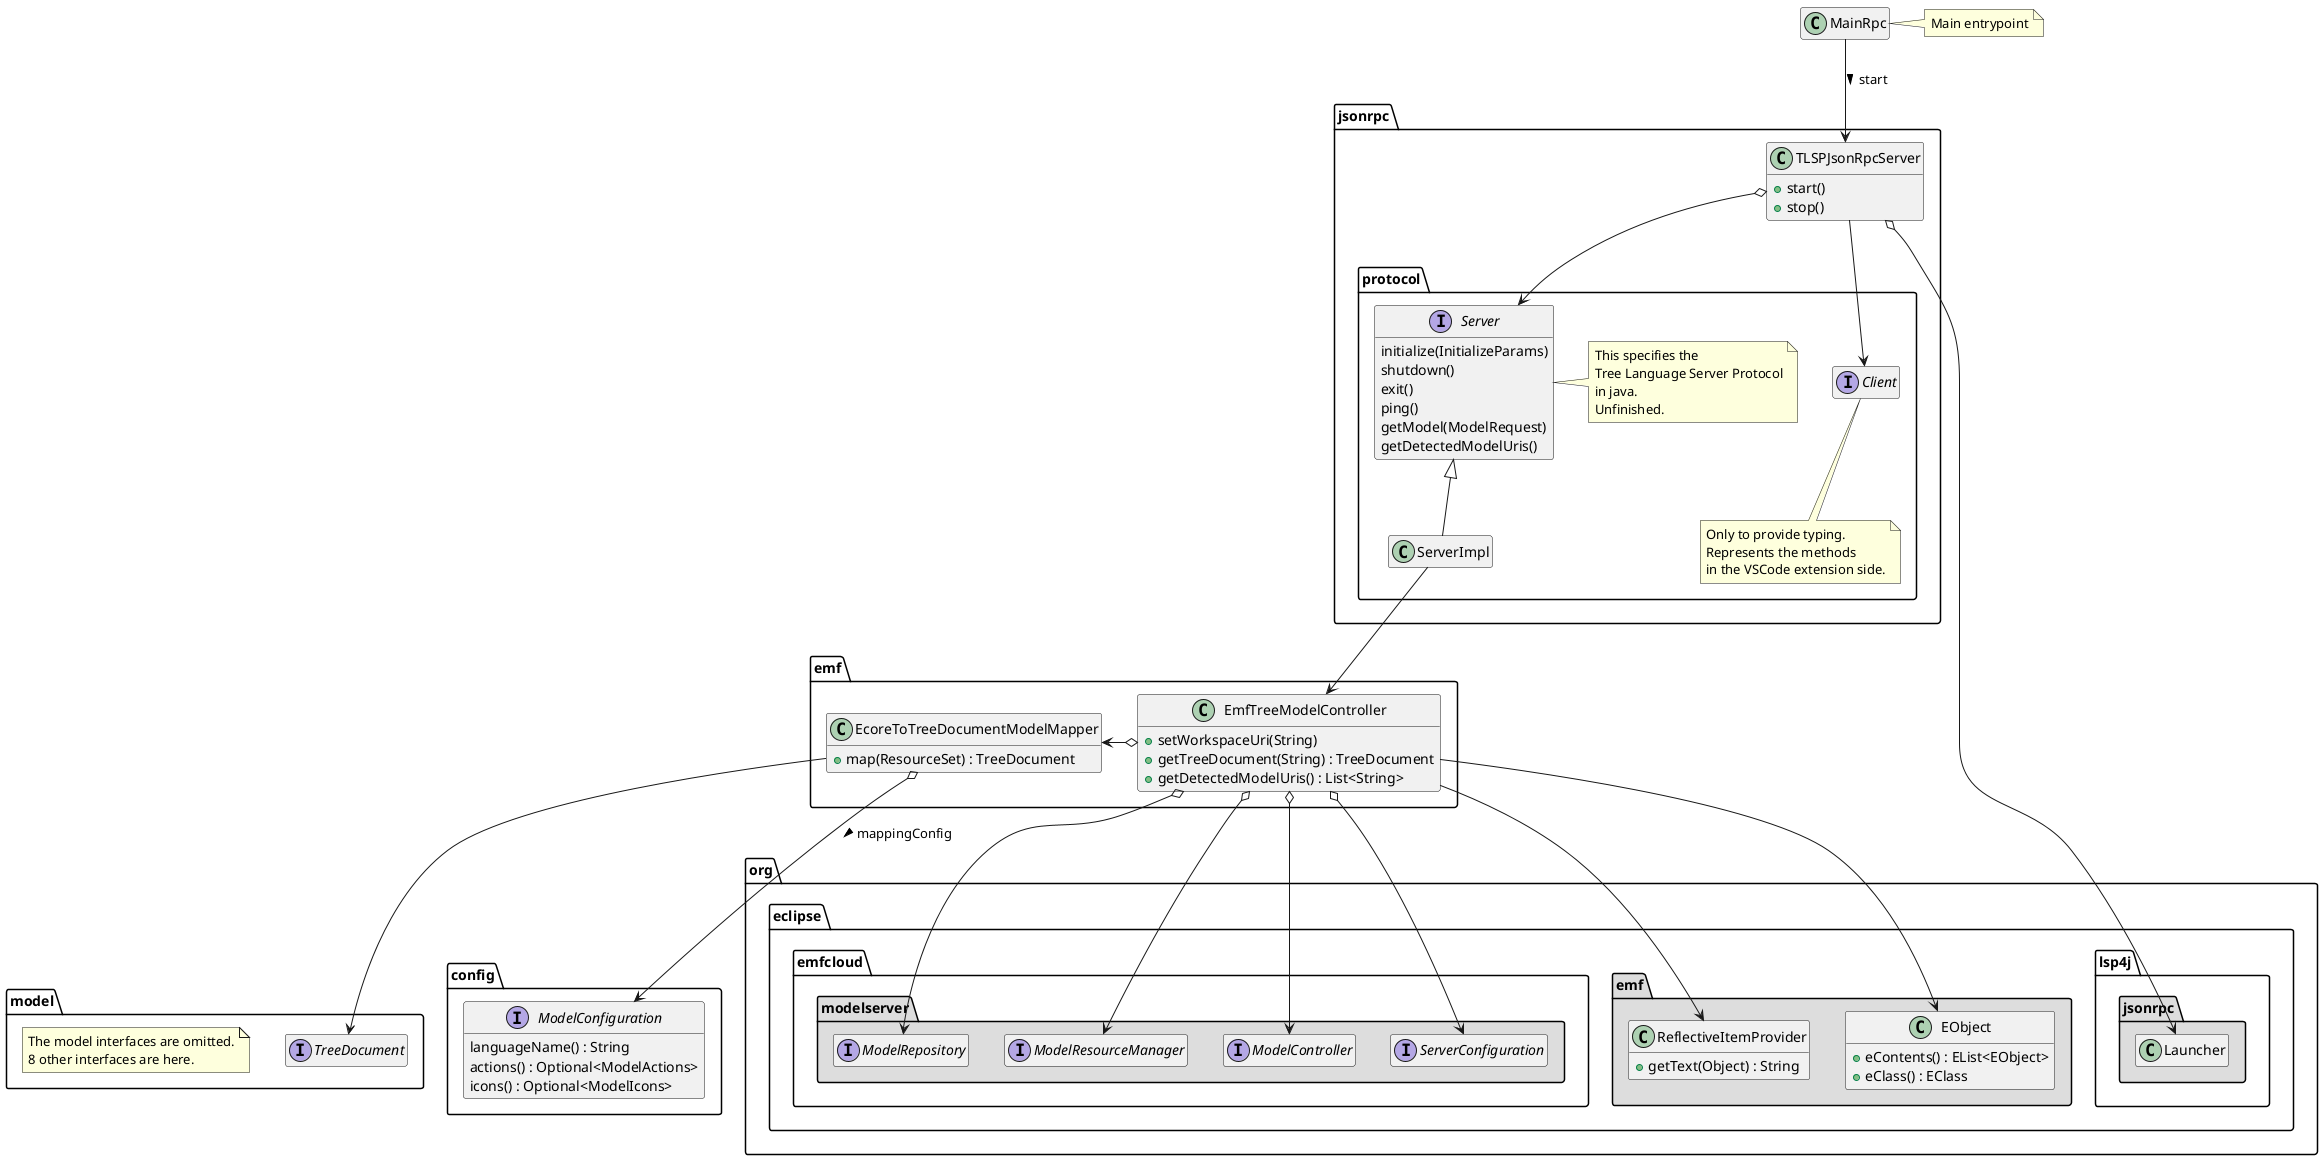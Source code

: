 @startuml Tree_Language_Server_code
hide empty members

class MainRpc
note right of MainRpc : Main entrypoint

package emf {
  class EmfTreeModelController {
    + setWorkspaceUri(String)
    + getTreeDocument(String) : TreeDocument
    + getDetectedModelUris() : List<String>
  }

  class EcoreToTreeDocumentModelMapper {
    + map(ResourceSet) : TreeDocument
  }

  EcoreToTreeDocumentModelMapper <-o EmfTreeModelController
}

package model {
  interface TreeDocument

  note as noteModel
    The model interfaces are omitted.
    8 other interfaces are here.
  end note
}

package jsonrpc {
  class TLSPJsonRpcServer {
    + start()
    + stop()
  }

  package protocol {
    interface Client
    
    note bottom of Client
      Only to provide typing.
      Represents the methods
      in the VSCode extension side.
    end note

    interface Server {
      initialize(InitializeParams)
      shutdown()
      exit()
      ping()
      getModel(ModelRequest)
      getDetectedModelUris()
    }

    note right of Server 
      This specifies the
      Tree Language Server Protocol
      in java.
      Unfinished.
    end note

    class ServerImpl

    Server <|-- ServerImpl

  }

  TLSPJsonRpcServer o-> Server
  TLSPJsonRpcServer --> Client

}

package "org.eclipse.lsp4j.jsonrpc" #DDDDDD {
  class Launcher
}

package "org.eclipse.emfcloud.modelserver" #DDDDDD {
  interface ModelController
  interface ModelRepository
  interface ModelResourceManager
  interface ServerConfiguration
}

package "org.eclipse.emf" #DDDDDD {
  class ReflectiveItemProvider {
    + getText(Object) : String
  }
  class EObject {
    + eContents() : EList<EObject>
    + eClass() : EClass
  }
}

package config {
  interface ModelConfiguration {
    languageName() : String
    actions() : Optional<ModelActions>
    icons() : Optional<ModelIcons>
  }
}

MainRpc --> TLSPJsonRpcServer : start >
TLSPJsonRpcServer o--> Launcher

ServerImpl --> EmfTreeModelController

EcoreToTreeDocumentModelMapper o--> ModelConfiguration : mappingConfig >
EcoreToTreeDocumentModelMapper --> TreeDocument

EmfTreeModelController o-> ModelRepository
EmfTreeModelController o->  ModelResourceManager
EmfTreeModelController o-> ModelController
EmfTreeModelController o-> ServerConfiguration
EmfTreeModelController --> ReflectiveItemProvider
EmfTreeModelController --> EObject

@enduml